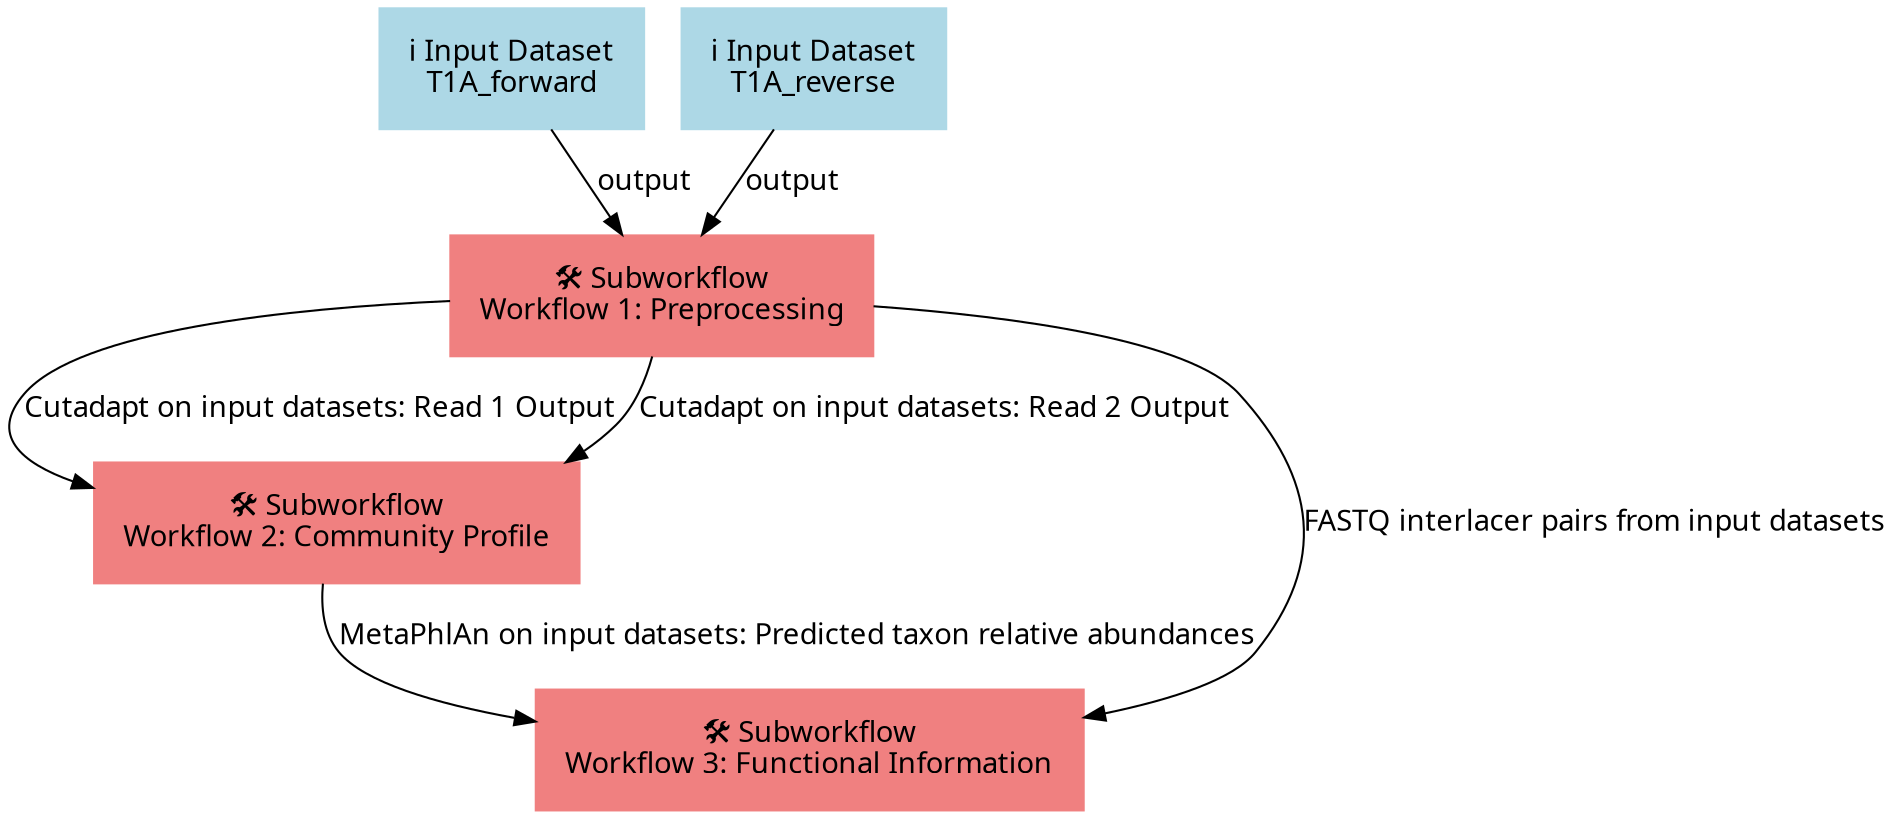 digraph main {
  node [fontname="Atkinson Hyperlegible", shape=box, color=white,style=filled,color=peachpuff,margin="0.2,0.2"];
  edge [fontname="Atkinson Hyperlegible"];
  0[color=lightblue,label="ℹ️ Input Dataset\nT1A_forward"]
  1[color=lightblue,label="ℹ️ Input Dataset\nT1A_reverse"]
  2[color=lightcoral,label="🛠️ Subworkflow\nWorkflow 1: Preprocessing"]
  0 -> 2 [label="output"]
  1 -> 2 [label="output"]
  3[color=lightcoral,label="🛠️ Subworkflow\nWorkflow 2: Community Profile"]
  2 -> 3 [label="Cutadapt on input datasets: Read 1 Output"]
  2 -> 3 [label="Cutadapt on input datasets: Read 2 Output"]
  4[color=lightcoral,label="🛠️ Subworkflow\nWorkflow 3: Functional Information"]
  2 -> 4 [label="FASTQ interlacer pairs from input datasets"]
  3 -> 4 [label="MetaPhlAn on input datasets: Predicted taxon relative abundances"]
}